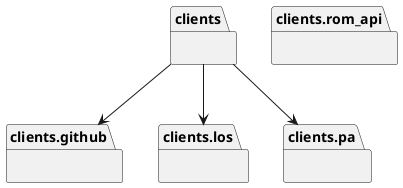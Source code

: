 @startuml packages
set namespaceSeparator none
package "clients" as clients {
}
package "clients.github" as clients.github {
}
package "clients.los" as clients.los {
}
package "clients.pa" as clients.pa {
}
package "clients.rom_api" as clients.rom_api {
}
clients --> clients.github
clients --> clients.los
clients --> clients.pa
@enduml
